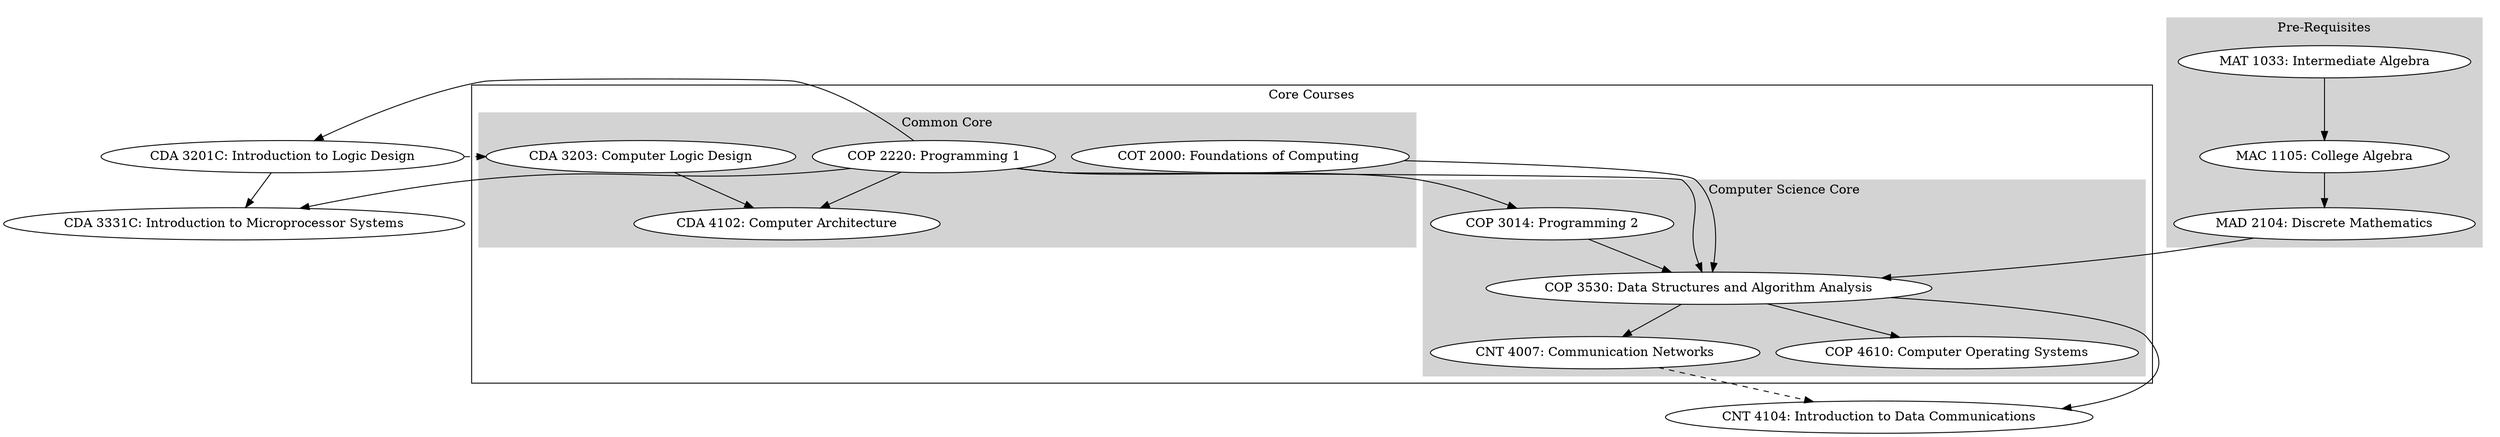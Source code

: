 digraph G {
    CDA_3201C [
        fillcolor = white,
        label = "CDA 3201C: Introduction to Logic Design",
        style = filled
    ]

    CDA_3203 [
        fillcolor = white,
        label = "CDA 3203: Computer Logic Design",
        style = filled
    ]
    
    CDA_3331C [
        fillcolor = white,
        label = "CDA 3331C: Introduction to Microprocessor Systems",
        style = filled
    ]
    
    CDA_4102 [
        fillcolor = white,
        label = "CDA 4102: Computer Architecture",
        style = filled
    ]
    
    CNT_4007 [
        fillcolor = white,
        label = "CNT 4007: Communication Networks",
        style = filled
    ]
    
    CNT_4104 [
        fillcolor = white,
        label = "CNT 4104: Introduction to Data Communications",
        style = filled
    ]
    
    COP_2220 [
        fillcolor = white,
        label = "COP 2220: Programming 1",
        style = filled
    ]
    
    COP_3014 [
        fillcolor = white,
        label = "COP 3014: Programming 2",
        style = filled
    ]
    
    COP_3530 [
        fillcolor = white,
        label = "COP 3530: Data Structures and Algorithm Analysis",
        style = filled
    ]
    
    COP_4610 [
        fillcolor = white,
        label = "COP 4610: Computer Operating Systems",
        style = filled
    ]
    
    COT_2000 [
        fillcolor = white,
        label = "COT 2000: Foundations of Computing ",
        style = filled
    ]

    MAC_1105 [
        fillcolor = white,
        label = "MAC 1105: College Algebra",
        style = filled
    ]
    
    MAD_2104 [
        fillcolor = white,
        label = "MAD 2104: Discrete Mathematics",
        style = filled
    ]

    MAT_1033 [
        fillcolor = white,
        label = "MAT 1033: Intermediate Algebra",
        style = filled
    ]

    subgraph cluster_0 {
        color = invis

        subgraph cluster_0 {
            color = lightgrey
            label = "Pre-Requisites"
            style = filled
            
            node [
                color = white,
                style = filled
            ]

            MAC_1105  -> MAD_2104

            MAT_1033  -> MAC_1105
        }
    }

    subgraph cluster_1 {
        label = "Core Courses"
        
        subgraph cluster_0 {
            color = lightgrey
            label = "Common Core"
            style = filled

            node [
                color = white,
                style = filled
            ]

            COT_2000

            CDA_3203  -> CDA_4102
            
            COP_2220  -> CDA_4102
        }

        subgraph cluster_1 {
            color = lightgrey
            label = "Computer Science Core"
            style = filled

            node [
                color = white,
                style = filled
            ]

            COP_3530  -> CNT_4007
            COP_3530  -> COP_4610

            COP_3014
            
            COP_4610

            MAD_2104  -> COP_3530
        }

        subgraph cluster_2 {
            color = lightgrey
            label = "Computer Engineering Core"
            style = filled

            node [
                color = white,
                style = filled
            ]
        }

        COP_2220  -> COP_3014
        COP_2220  -> COP_3530
        COP_3014  -> COP_3530

        COT_2000  -> COP_3530
    }
    
    CDA_3201C -> CDA_3203 [style = "dashed"]
    CDA_3201C -> CDA_3331C

    CNT_4007  -> CNT_4104 [style = "dashed"]

    COP_2220  -> CDA_3201C
    COP_2220  -> CDA_3331C
    COP_3530  -> CNT_4104
}